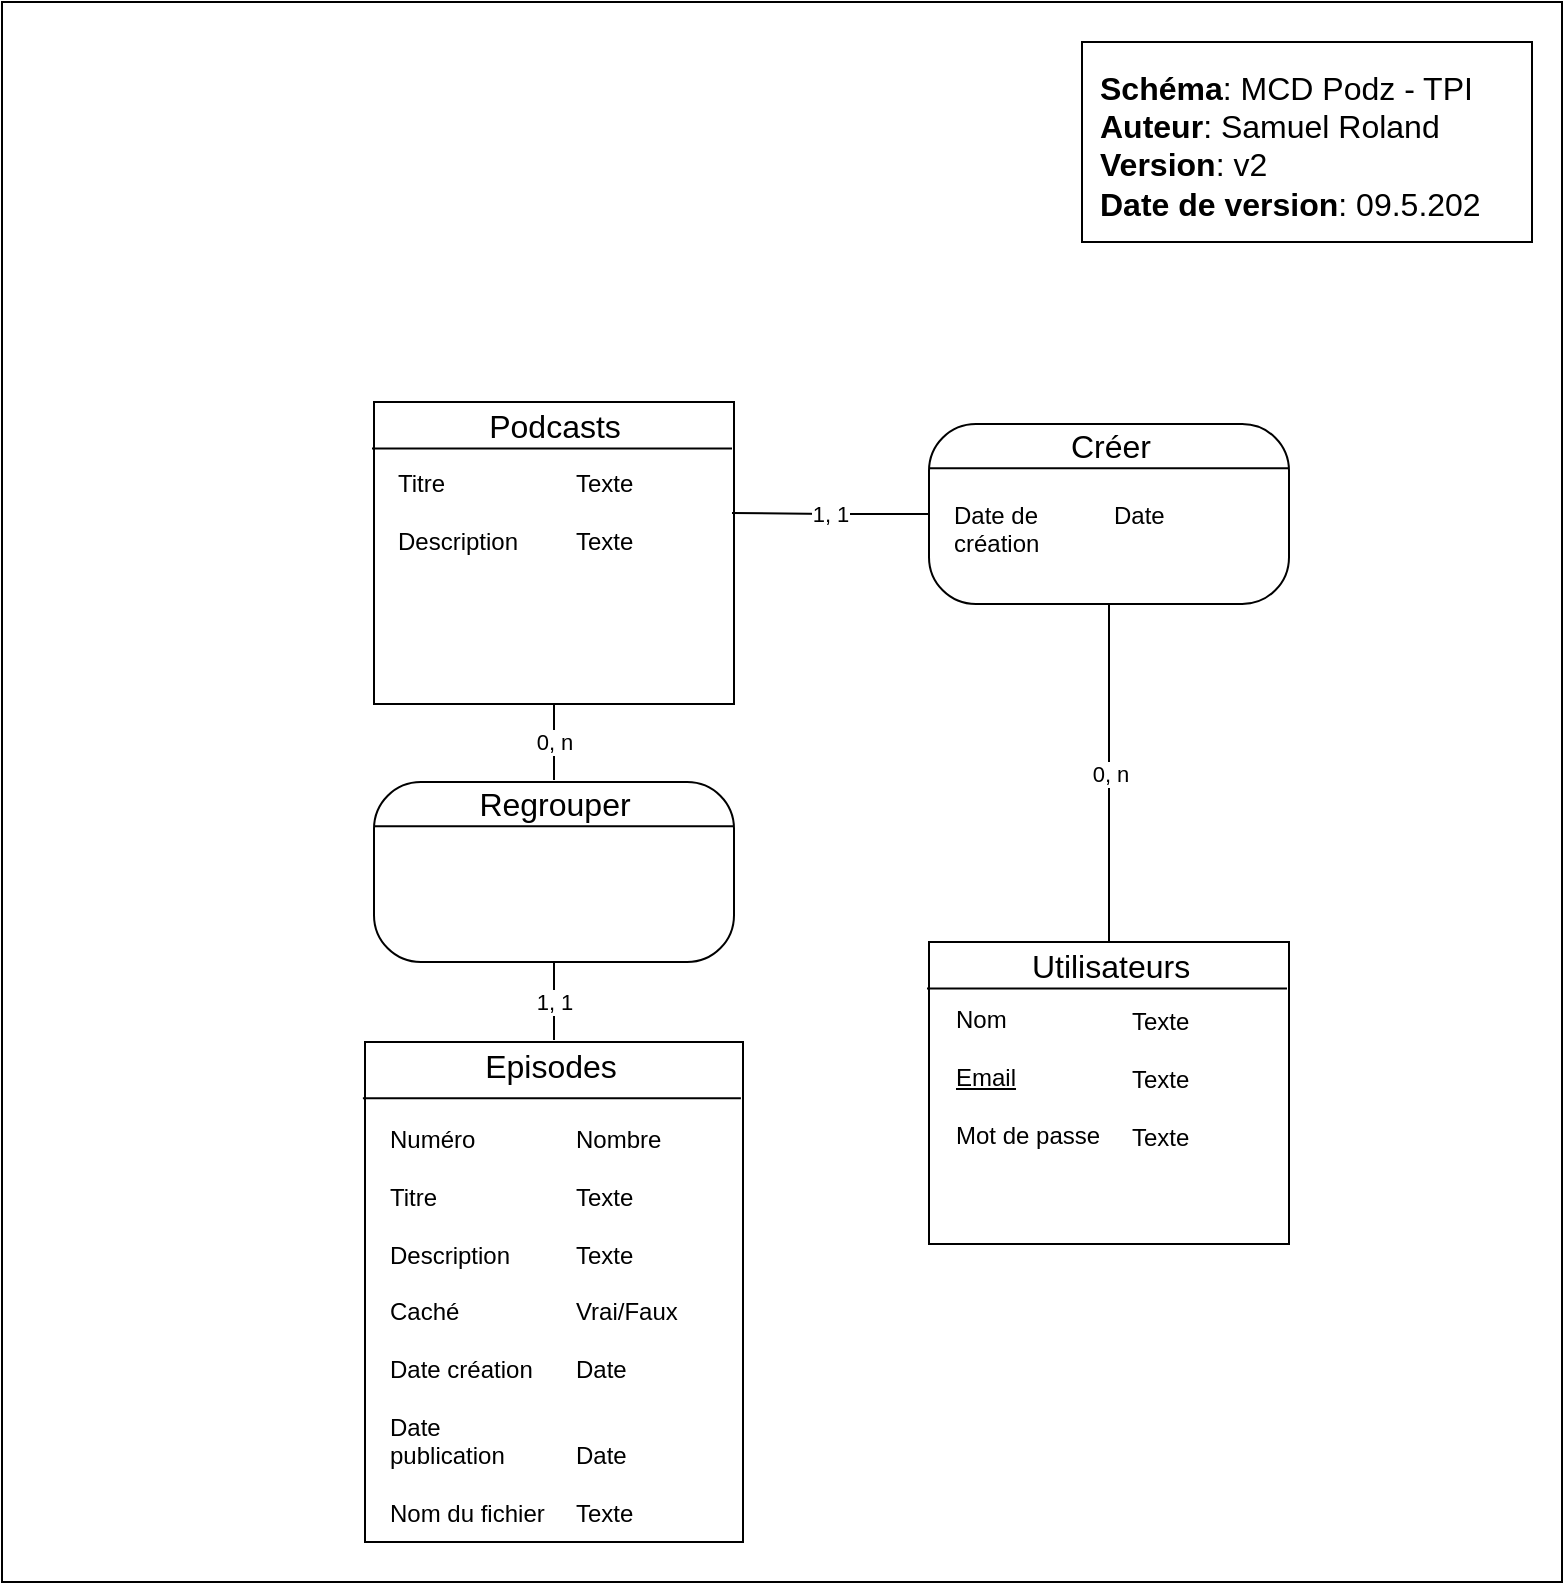 <mxfile version="17.4.2" type="device"><diagram id="tUtl0Pk_tJ0vZspufhJN" name="MCD"><mxGraphModel dx="515" dy="875" grid="1" gridSize="10" guides="1" tooltips="1" connect="1" arrows="1" fold="1" page="1" pageScale="1" pageWidth="827" pageHeight="1169" math="0" shadow="0"><root><mxCell id="0"/><mxCell id="1" parent="0"/><mxCell id="50s-qdN8Q1pPpGtTF_ud-1" value="" style="rounded=0;whiteSpace=wrap;html=1;" parent="1" vertex="1"><mxGeometry x="840" y="330" width="780" height="790" as="geometry"/></mxCell><mxCell id="N3KVmiO5ek9wjRlhwsjU-1" value="&lt;b&gt;Schéma&lt;/b&gt;: MCD Podz - TPI&lt;br&gt;&lt;b&gt;Auteur&lt;/b&gt;: Samuel Roland&lt;br&gt;&lt;b&gt;Version&lt;/b&gt;: v2&lt;br&gt;&lt;b&gt;Date de version&lt;/b&gt;: 09.5.202" style="rounded=0;whiteSpace=wrap;html=1;align=left;verticalAlign=top;fontSize=16;spacingTop=0;spacing=9;" parent="1" vertex="1"><mxGeometry x="1380" y="350" width="225" height="100" as="geometry"/></mxCell><mxCell id="N3KVmiO5ek9wjRlhwsjU-242" value="" style="group" parent="1" vertex="1" connectable="0"><mxGeometry x="1303.5" y="800" width="180" height="151" as="geometry"/></mxCell><mxCell id="N3KVmiO5ek9wjRlhwsjU-230" value="" style="group" parent="N3KVmiO5ek9wjRlhwsjU-242" vertex="1" connectable="0"><mxGeometry width="180" height="151" as="geometry"/></mxCell><mxCell id="N3KVmiO5ek9wjRlhwsjU-231" value="" style="group" parent="N3KVmiO5ek9wjRlhwsjU-230" vertex="1" connectable="0"><mxGeometry width="180" height="151" as="geometry"/></mxCell><mxCell id="N3KVmiO5ek9wjRlhwsjU-232" value="" style="group" parent="N3KVmiO5ek9wjRlhwsjU-231" vertex="1" connectable="0"><mxGeometry width="180" height="151" as="geometry"/></mxCell><mxCell id="N3KVmiO5ek9wjRlhwsjU-233" value="" style="group" parent="N3KVmiO5ek9wjRlhwsjU-232" vertex="1" connectable="0"><mxGeometry width="180" height="151" as="geometry"/></mxCell><mxCell id="N3KVmiO5ek9wjRlhwsjU-234" value="" style="group" parent="N3KVmiO5ek9wjRlhwsjU-233" vertex="1" connectable="0"><mxGeometry width="180" height="151" as="geometry"/></mxCell><mxCell id="N3KVmiO5ek9wjRlhwsjU-235" value="" style="rounded=0;whiteSpace=wrap;html=1;" parent="N3KVmiO5ek9wjRlhwsjU-234" vertex="1"><mxGeometry width="180" height="151" as="geometry"/></mxCell><mxCell id="N3KVmiO5ek9wjRlhwsjU-236" value="Utilisateurs" style="text;html=1;resizable=0;points=[];autosize=1;align=center;verticalAlign=top;spacingTop=-4;fontSize=16;" parent="N3KVmiO5ek9wjRlhwsjU-234" vertex="1"><mxGeometry x="45" width="90" height="20" as="geometry"/></mxCell><mxCell id="N3KVmiO5ek9wjRlhwsjU-237" value="" style="endArrow=none;html=1;fontSize=16;" parent="N3KVmiO5ek9wjRlhwsjU-234" edge="1"><mxGeometry width="50" height="50" relative="1" as="geometry"><mxPoint x="-1" y="23.257" as="sourcePoint"/><mxPoint x="179" y="23.257" as="targetPoint"/></mxGeometry></mxCell><mxCell id="N3KVmiO5ek9wjRlhwsjU-238" value="Nom&lt;br&gt;&lt;br&gt;&lt;u&gt;Email&lt;br&gt;&lt;/u&gt;&lt;br&gt;Mot de passe" style="text;html=1;strokeColor=none;fillColor=none;align=left;verticalAlign=top;whiteSpace=wrap;rounded=0;" parent="N3KVmiO5ek9wjRlhwsjU-234" vertex="1"><mxGeometry x="11" y="25.121" width="80" height="57.276" as="geometry"/></mxCell><mxCell id="N3KVmiO5ek9wjRlhwsjU-239" value="Texte&lt;br&gt;&lt;br&gt;Texte&lt;br&gt;&lt;br&gt;Texte" style="text;html=1;strokeColor=none;fillColor=none;align=left;verticalAlign=top;whiteSpace=wrap;rounded=0;" parent="N3KVmiO5ek9wjRlhwsjU-234" vertex="1"><mxGeometry x="99" y="25.592" width="80" height="57.797" as="geometry"/></mxCell><mxCell id="C72kemqLm_BVa6l-Eu8u-19" value="" style="group" parent="1" vertex="1" connectable="0"><mxGeometry x="1303.5" y="541" width="180" height="148.207" as="geometry"/></mxCell><mxCell id="C72kemqLm_BVa6l-Eu8u-20" value="" style="rounded=1;whiteSpace=wrap;html=1;fontSize=16;align=left;arcSize=26;" parent="C72kemqLm_BVa6l-Eu8u-19" vertex="1"><mxGeometry width="180" height="90" as="geometry"/></mxCell><mxCell id="C72kemqLm_BVa6l-Eu8u-21" value="Créer" style="text;html=1;resizable=0;points=[];autosize=1;align=center;verticalAlign=top;spacingTop=-4;fontSize=16;" parent="C72kemqLm_BVa6l-Eu8u-19" vertex="1"><mxGeometry x="60" y="-1" width="60" height="20" as="geometry"/></mxCell><mxCell id="C72kemqLm_BVa6l-Eu8u-22" value="" style="endArrow=none;html=1;fontSize=16;" parent="C72kemqLm_BVa6l-Eu8u-19" edge="1"><mxGeometry width="50" height="50" relative="1" as="geometry"><mxPoint y="22.157" as="sourcePoint"/><mxPoint x="180" y="22.157" as="targetPoint"/></mxGeometry></mxCell><mxCell id="C72kemqLm_BVa6l-Eu8u-23" value="Date de création" style="text;html=1;strokeColor=none;fillColor=none;align=left;verticalAlign=top;whiteSpace=wrap;rounded=0;" parent="C72kemqLm_BVa6l-Eu8u-19" vertex="1"><mxGeometry x="10" y="32" width="80" height="48" as="geometry"/></mxCell><mxCell id="C72kemqLm_BVa6l-Eu8u-24" value="Date" style="text;html=1;strokeColor=none;fillColor=none;align=left;verticalAlign=top;whiteSpace=wrap;rounded=0;" parent="C72kemqLm_BVa6l-Eu8u-19" vertex="1"><mxGeometry x="90" y="32" width="80" height="48" as="geometry"/></mxCell><mxCell id="WVogPmGlOzK6obCPCf59-1" value="" style="group" parent="1" vertex="1" connectable="0"><mxGeometry x="1021.5" y="850" width="189" height="250" as="geometry"/></mxCell><mxCell id="WVogPmGlOzK6obCPCf59-2" value="" style="group" parent="WVogPmGlOzK6obCPCf59-1" vertex="1" connectable="0"><mxGeometry width="189" height="250.0" as="geometry"/></mxCell><mxCell id="WVogPmGlOzK6obCPCf59-3" value="" style="group" parent="WVogPmGlOzK6obCPCf59-2" vertex="1" connectable="0"><mxGeometry width="189" height="250.0" as="geometry"/></mxCell><mxCell id="WVogPmGlOzK6obCPCf59-4" value="" style="group" parent="WVogPmGlOzK6obCPCf59-3" vertex="1" connectable="0"><mxGeometry width="189" height="250.0" as="geometry"/></mxCell><mxCell id="WVogPmGlOzK6obCPCf59-5" value="" style="group" parent="WVogPmGlOzK6obCPCf59-4" vertex="1" connectable="0"><mxGeometry width="189" height="250.0" as="geometry"/></mxCell><mxCell id="WVogPmGlOzK6obCPCf59-6" value="" style="group" parent="WVogPmGlOzK6obCPCf59-5" vertex="1" connectable="0"><mxGeometry width="189" height="250.0" as="geometry"/></mxCell><mxCell id="WVogPmGlOzK6obCPCf59-7" value="" style="rounded=0;whiteSpace=wrap;html=1;" parent="WVogPmGlOzK6obCPCf59-6" vertex="1"><mxGeometry width="189" height="250.0" as="geometry"/></mxCell><mxCell id="WVogPmGlOzK6obCPCf59-8" value="Episodes" style="text;html=1;resizable=0;points=[];autosize=1;align=center;verticalAlign=top;spacingTop=-4;fontSize=16;" parent="WVogPmGlOzK6obCPCf59-6" vertex="1"><mxGeometry x="52.5" width="80" height="20" as="geometry"/></mxCell><mxCell id="WVogPmGlOzK6obCPCf59-9" value="" style="endArrow=none;html=1;fontSize=16;" parent="WVogPmGlOzK6obCPCf59-6" edge="1"><mxGeometry width="50" height="50" relative="1" as="geometry"><mxPoint x="-1.05" y="28.174" as="sourcePoint"/><mxPoint x="187.95" y="28.174" as="targetPoint"/></mxGeometry></mxCell><mxCell id="WVogPmGlOzK6obCPCf59-10" value="Numéro&lt;br&gt;&lt;br&gt;Titre&lt;br&gt;&lt;br&gt;Description&lt;br&gt;&lt;br&gt;Caché&lt;br&gt;&lt;br&gt;Date création&lt;br&gt;&lt;br&gt;Date publication&lt;br&gt;&lt;br&gt;Nom du fichier" style="text;html=1;strokeColor=none;fillColor=none;align=left;verticalAlign=top;whiteSpace=wrap;rounded=0;" parent="WVogPmGlOzK6obCPCf59-6" vertex="1"><mxGeometry x="10.5" y="34.571" width="84" height="94.828" as="geometry"/></mxCell><mxCell id="WVogPmGlOzK6obCPCf59-11" value="Nombre&lt;br&gt;&lt;br&gt;Texte&lt;br&gt;&lt;br&gt;Texte&lt;br&gt;&lt;br&gt;Vrai/Faux&lt;br&gt;&lt;br&gt;Date&lt;br&gt;&lt;br&gt;&lt;br&gt;Date&lt;br&gt;&lt;br&gt;Texte" style="text;html=1;strokeColor=none;fillColor=none;align=left;verticalAlign=top;whiteSpace=wrap;rounded=0;" parent="WVogPmGlOzK6obCPCf59-6" vertex="1"><mxGeometry x="103.95" y="34.729" width="84" height="95.69" as="geometry"/></mxCell><mxCell id="WVogPmGlOzK6obCPCf59-12" value="" style="group" parent="1" vertex="1" connectable="0"><mxGeometry x="1026" y="530" width="180" height="151" as="geometry"/></mxCell><mxCell id="WVogPmGlOzK6obCPCf59-13" value="" style="group" parent="WVogPmGlOzK6obCPCf59-12" vertex="1" connectable="0"><mxGeometry width="180" height="151" as="geometry"/></mxCell><mxCell id="WVogPmGlOzK6obCPCf59-14" value="" style="group" parent="WVogPmGlOzK6obCPCf59-13" vertex="1" connectable="0"><mxGeometry width="180" height="151" as="geometry"/></mxCell><mxCell id="WVogPmGlOzK6obCPCf59-15" value="" style="group" parent="WVogPmGlOzK6obCPCf59-14" vertex="1" connectable="0"><mxGeometry width="180" height="151" as="geometry"/></mxCell><mxCell id="WVogPmGlOzK6obCPCf59-16" value="" style="group" parent="WVogPmGlOzK6obCPCf59-15" vertex="1" connectable="0"><mxGeometry width="180" height="151" as="geometry"/></mxCell><mxCell id="WVogPmGlOzK6obCPCf59-17" value="" style="group" parent="WVogPmGlOzK6obCPCf59-16" vertex="1" connectable="0"><mxGeometry width="180" height="151" as="geometry"/></mxCell><mxCell id="WVogPmGlOzK6obCPCf59-18" value="" style="rounded=0;whiteSpace=wrap;html=1;" parent="WVogPmGlOzK6obCPCf59-17" vertex="1"><mxGeometry width="180" height="151" as="geometry"/></mxCell><mxCell id="WVogPmGlOzK6obCPCf59-19" value="Podcasts" style="text;html=1;resizable=0;points=[];autosize=1;align=center;verticalAlign=top;spacingTop=-4;fontSize=16;" parent="WVogPmGlOzK6obCPCf59-17" vertex="1"><mxGeometry x="50" width="80" height="20" as="geometry"/></mxCell><mxCell id="WVogPmGlOzK6obCPCf59-20" value="" style="endArrow=none;html=1;fontSize=16;" parent="WVogPmGlOzK6obCPCf59-17" edge="1"><mxGeometry width="50" height="50" relative="1" as="geometry"><mxPoint x="-1" y="23.257" as="sourcePoint"/><mxPoint x="179" y="23.257" as="targetPoint"/></mxGeometry></mxCell><mxCell id="WVogPmGlOzK6obCPCf59-21" value="Titre&lt;br&gt;&lt;br&gt;Description" style="text;html=1;strokeColor=none;fillColor=none;align=left;verticalAlign=top;whiteSpace=wrap;rounded=0;" parent="WVogPmGlOzK6obCPCf59-17" vertex="1"><mxGeometry x="10" y="27.121" width="80" height="57.276" as="geometry"/></mxCell><mxCell id="WVogPmGlOzK6obCPCf59-22" value="Texte&lt;br&gt;&lt;br&gt;Texte" style="text;html=1;strokeColor=none;fillColor=none;align=left;verticalAlign=top;whiteSpace=wrap;rounded=0;" parent="WVogPmGlOzK6obCPCf59-17" vertex="1"><mxGeometry x="99" y="26.592" width="80" height="57.797" as="geometry"/></mxCell><mxCell id="Z7Pm-WG_y5BMk670xJq5-2" value="0, n" style="edgeStyle=orthogonalEdgeStyle;rounded=0;orthogonalLoop=1;jettySize=auto;html=1;entryX=0.5;entryY=1;entryDx=0;entryDy=0;endArrow=none;endFill=0;" parent="1" source="N3KVmiO5ek9wjRlhwsjU-236" target="C72kemqLm_BVa6l-Eu8u-20" edge="1"><mxGeometry relative="1" as="geometry"/></mxCell><mxCell id="Z7Pm-WG_y5BMk670xJq5-3" value="1, 1" style="edgeStyle=orthogonalEdgeStyle;rounded=0;orthogonalLoop=1;jettySize=auto;html=1;exitX=0;exitY=0.5;exitDx=0;exitDy=0;entryX=1;entryY=0.5;entryDx=0;entryDy=0;endArrow=none;endFill=0;" parent="1" source="C72kemqLm_BVa6l-Eu8u-20" target="WVogPmGlOzK6obCPCf59-22" edge="1"><mxGeometry relative="1" as="geometry"/></mxCell><mxCell id="Z7Pm-WG_y5BMk670xJq5-5" value="" style="group" parent="1" vertex="1" connectable="0"><mxGeometry x="1026" y="720" width="180" height="148.207" as="geometry"/></mxCell><mxCell id="Z7Pm-WG_y5BMk670xJq5-6" value="" style="rounded=1;whiteSpace=wrap;html=1;fontSize=16;align=left;arcSize=26;" parent="Z7Pm-WG_y5BMk670xJq5-5" vertex="1"><mxGeometry width="180" height="90" as="geometry"/></mxCell><mxCell id="Z7Pm-WG_y5BMk670xJq5-7" value="Regrouper" style="text;html=1;resizable=0;points=[];autosize=1;align=center;verticalAlign=top;spacingTop=-4;fontSize=16;" parent="Z7Pm-WG_y5BMk670xJq5-5" vertex="1"><mxGeometry x="45" y="-1" width="90" height="20" as="geometry"/></mxCell><mxCell id="Z7Pm-WG_y5BMk670xJq5-8" value="" style="endArrow=none;html=1;fontSize=16;" parent="Z7Pm-WG_y5BMk670xJq5-5" edge="1"><mxGeometry width="50" height="50" relative="1" as="geometry"><mxPoint y="22.157" as="sourcePoint"/><mxPoint x="180" y="22.157" as="targetPoint"/></mxGeometry></mxCell><mxCell id="Z7Pm-WG_y5BMk670xJq5-9" value="&lt;br&gt;" style="text;html=1;strokeColor=none;fillColor=none;align=left;verticalAlign=top;whiteSpace=wrap;rounded=0;" parent="Z7Pm-WG_y5BMk670xJq5-5" vertex="1"><mxGeometry x="10" y="32" width="80" height="48" as="geometry"/></mxCell><mxCell id="Z7Pm-WG_y5BMk670xJq5-10" value="&lt;br&gt;" style="text;html=1;strokeColor=none;fillColor=none;align=left;verticalAlign=top;whiteSpace=wrap;rounded=0;" parent="Z7Pm-WG_y5BMk670xJq5-5" vertex="1"><mxGeometry x="90" y="32" width="80" height="48" as="geometry"/></mxCell><mxCell id="Z7Pm-WG_y5BMk670xJq5-11" value="0, n" style="edgeStyle=orthogonalEdgeStyle;rounded=0;orthogonalLoop=1;jettySize=auto;html=1;endArrow=none;endFill=0;" parent="1" source="WVogPmGlOzK6obCPCf59-18" target="Z7Pm-WG_y5BMk670xJq5-7" edge="1"><mxGeometry relative="1" as="geometry"/></mxCell><mxCell id="Z7Pm-WG_y5BMk670xJq5-12" value="1, 1" style="edgeStyle=orthogonalEdgeStyle;rounded=0;orthogonalLoop=1;jettySize=auto;html=1;entryX=0.525;entryY=-0.05;entryDx=0;entryDy=0;entryPerimeter=0;endArrow=none;endFill=0;" parent="1" source="Z7Pm-WG_y5BMk670xJq5-6" target="WVogPmGlOzK6obCPCf59-8" edge="1"><mxGeometry relative="1" as="geometry"/></mxCell></root></mxGraphModel></diagram></mxfile>